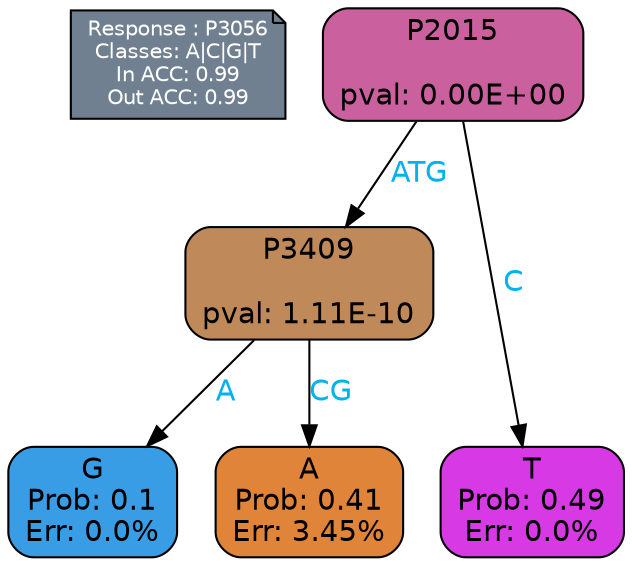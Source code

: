 digraph Tree {
node [shape=box, style="filled, rounded", color="black", fontname=helvetica] ;
graph [ranksep=equally, splines=polylines, bgcolor=transparent, dpi=600] ;
edge [fontname=helvetica] ;
LEGEND [label="Response : P3056
Classes: A|C|G|T
In ACC: 0.99
Out ACC: 0.99
",shape=note,align=left,style=filled,fillcolor="slategray",fontcolor="white",fontsize=10];1 [label="P2015

pval: 0.00E+00", fillcolor="#ca619e"] ;
2 [label="P3409

pval: 1.11E-10", fillcolor="#bf895a"] ;
3 [label="G
Prob: 0.1
Err: 0.0%", fillcolor="#399de5"] ;
4 [label="A
Prob: 0.41
Err: 3.45%", fillcolor="#df8439"] ;
5 [label="T
Prob: 0.49
Err: 0.0%", fillcolor="#d739e5"] ;
1 -> 2 [label="ATG",fontcolor=deepskyblue2] ;
1 -> 5 [label="C",fontcolor=deepskyblue2] ;
2 -> 3 [label="A",fontcolor=deepskyblue2] ;
2 -> 4 [label="CG",fontcolor=deepskyblue2] ;
{rank = same; 3;4;5;}{rank = same; LEGEND;1;}}